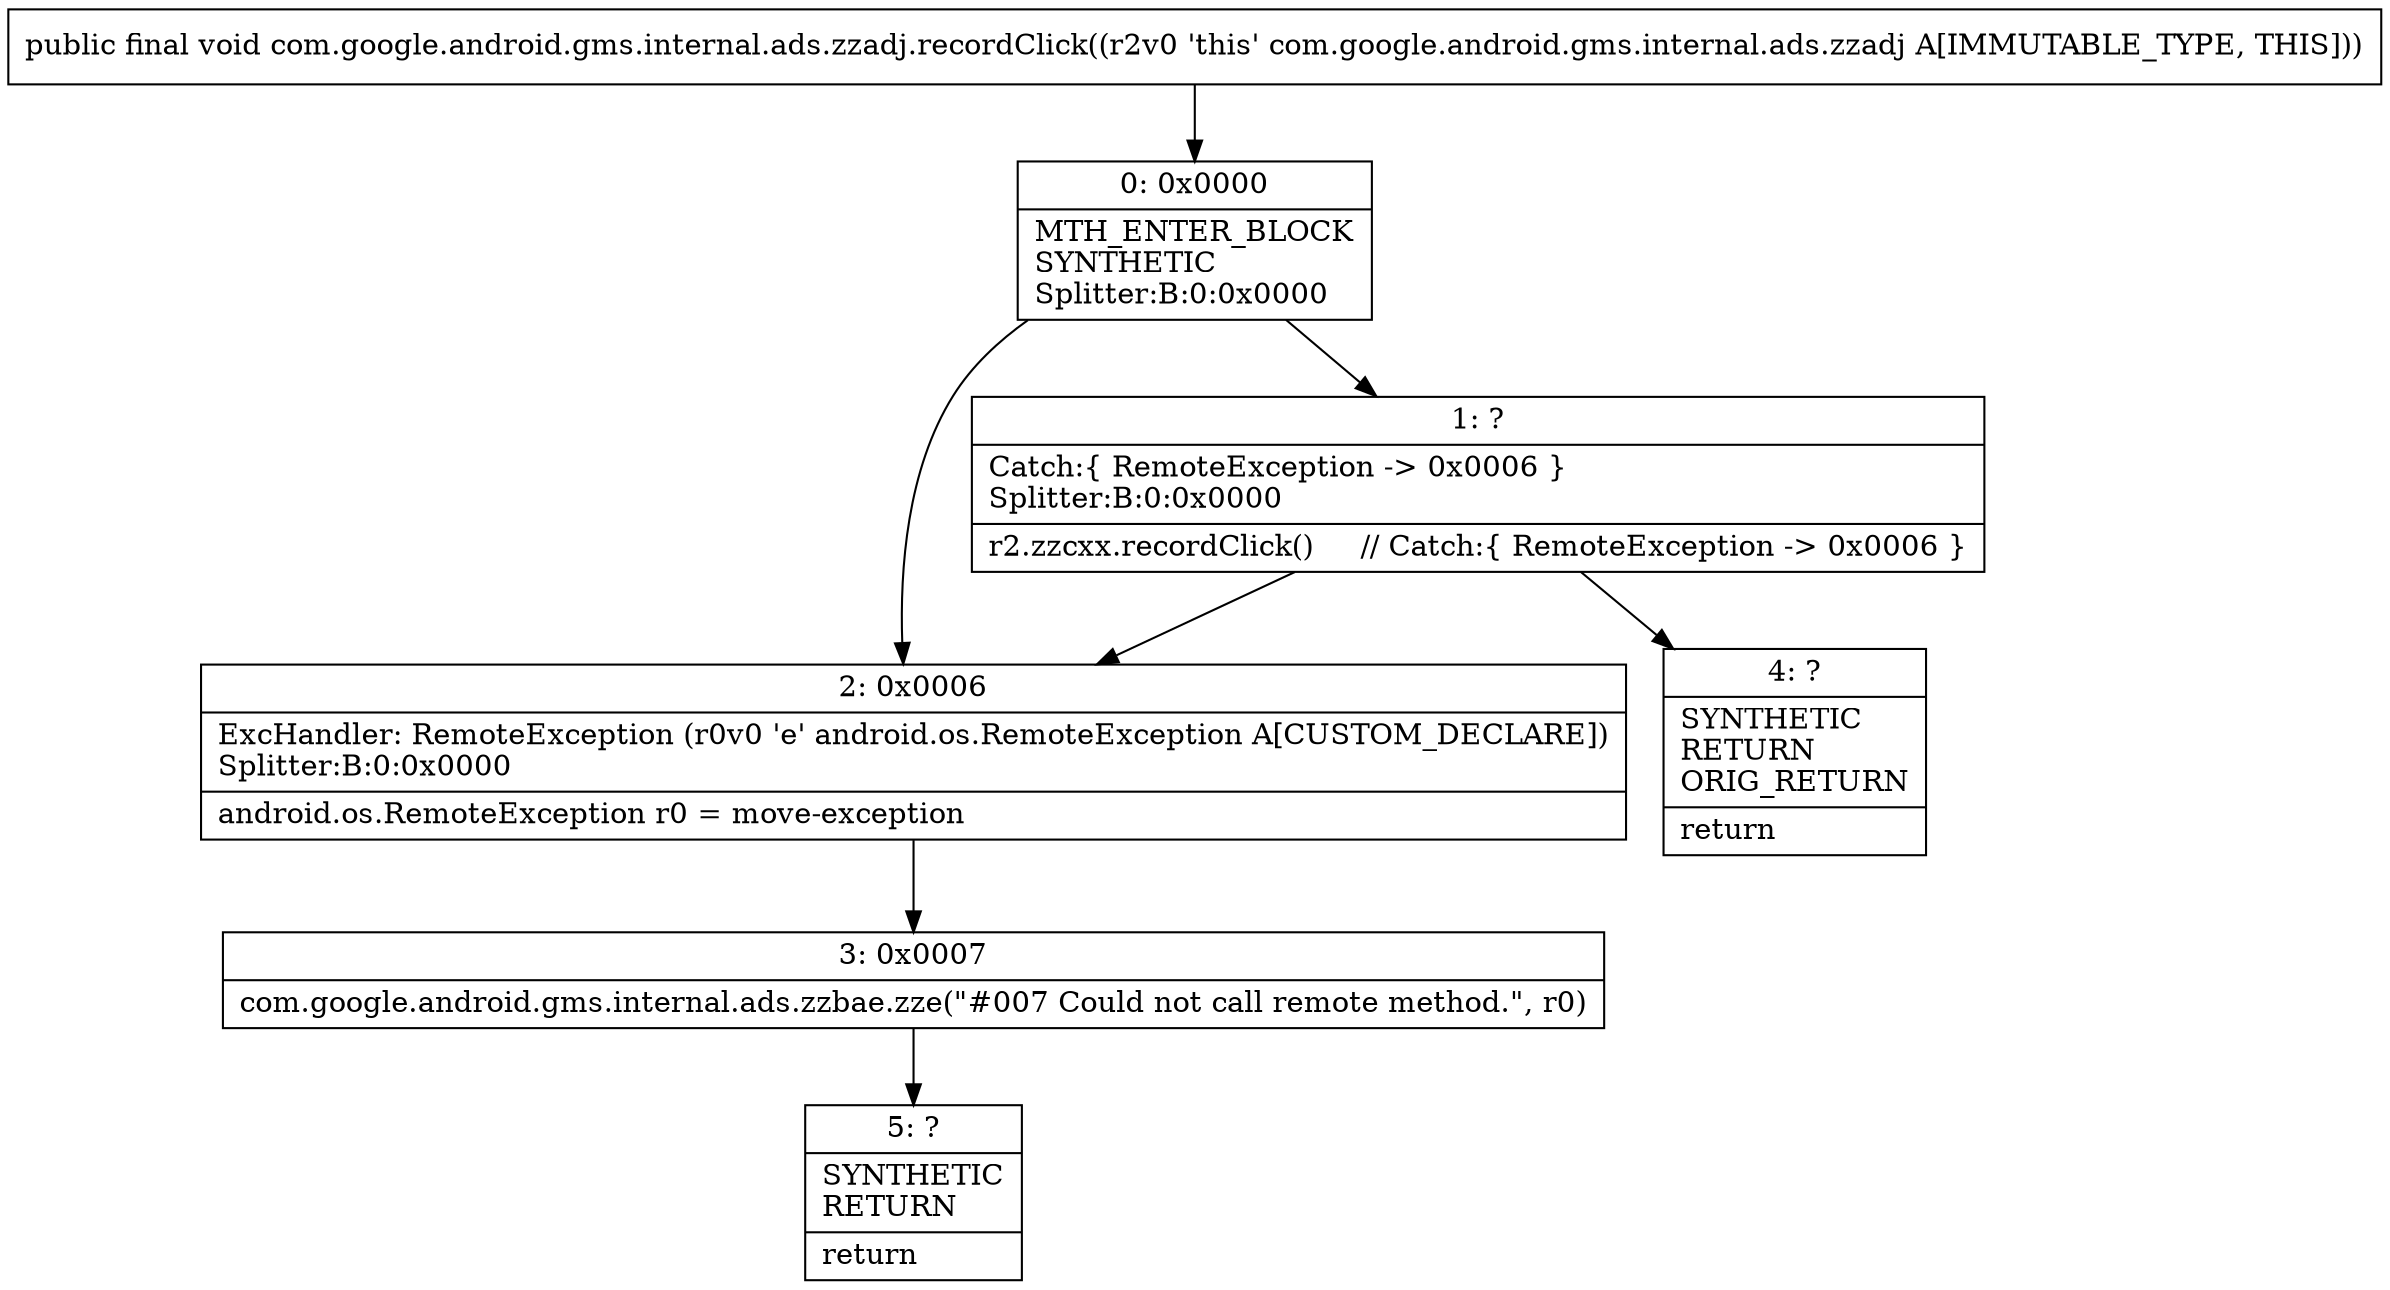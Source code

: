 digraph "CFG forcom.google.android.gms.internal.ads.zzadj.recordClick()V" {
Node_0 [shape=record,label="{0\:\ 0x0000|MTH_ENTER_BLOCK\lSYNTHETIC\lSplitter:B:0:0x0000\l}"];
Node_1 [shape=record,label="{1\:\ ?|Catch:\{ RemoteException \-\> 0x0006 \}\lSplitter:B:0:0x0000\l|r2.zzcxx.recordClick()     \/\/ Catch:\{ RemoteException \-\> 0x0006 \}\l}"];
Node_2 [shape=record,label="{2\:\ 0x0006|ExcHandler: RemoteException (r0v0 'e' android.os.RemoteException A[CUSTOM_DECLARE])\lSplitter:B:0:0x0000\l|android.os.RemoteException r0 = move\-exception\l}"];
Node_3 [shape=record,label="{3\:\ 0x0007|com.google.android.gms.internal.ads.zzbae.zze(\"#007 Could not call remote method.\", r0)\l}"];
Node_4 [shape=record,label="{4\:\ ?|SYNTHETIC\lRETURN\lORIG_RETURN\l|return\l}"];
Node_5 [shape=record,label="{5\:\ ?|SYNTHETIC\lRETURN\l|return\l}"];
MethodNode[shape=record,label="{public final void com.google.android.gms.internal.ads.zzadj.recordClick((r2v0 'this' com.google.android.gms.internal.ads.zzadj A[IMMUTABLE_TYPE, THIS])) }"];
MethodNode -> Node_0;
Node_0 -> Node_1;
Node_0 -> Node_2;
Node_1 -> Node_2;
Node_1 -> Node_4;
Node_2 -> Node_3;
Node_3 -> Node_5;
}

